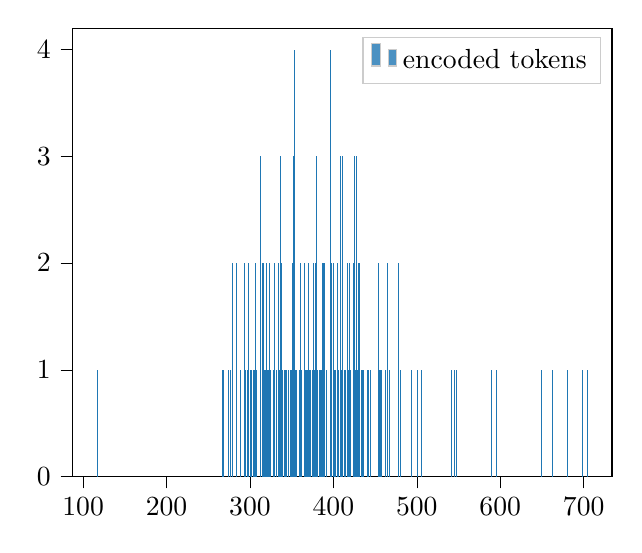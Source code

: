 % This file was created with tikzplotlib v0.10.1.
\begin{tikzpicture}

\definecolor{darkgray176}{RGB}{176,176,176}
\definecolor{lightgray204}{RGB}{204,204,204}
\definecolor{steelblue31119180}{RGB}{31,119,180}

\begin{axis}[
legend cell align={left},
legend style={fill opacity=0.8, draw opacity=1, text opacity=1, draw=lightgray204},
tick align=outside,
tick pos=left,
x grid style={darkgray176},
xmin=87.1, xmax=733.9,
xtick style={color=black},
y grid style={darkgray176},
ymin=0, ymax=4.2,
ytick style={color=black}
]
\draw[draw=none,fill=steelblue31119180] (axis cs:116.5,0) rectangle (axis cs:117.5,1);
\addlegendimage{ybar,ybar legend,draw=none,fill=steelblue31119180}
\addlegendentry{encoded tokens}

\draw[draw=none,fill=steelblue31119180] (axis cs:117.5,0) rectangle (axis cs:118.5,0);
\draw[draw=none,fill=steelblue31119180] (axis cs:118.5,0) rectangle (axis cs:119.5,0);
\draw[draw=none,fill=steelblue31119180] (axis cs:119.5,0) rectangle (axis cs:120.5,0);
\draw[draw=none,fill=steelblue31119180] (axis cs:120.5,0) rectangle (axis cs:121.5,0);
\draw[draw=none,fill=steelblue31119180] (axis cs:121.5,0) rectangle (axis cs:122.5,0);
\draw[draw=none,fill=steelblue31119180] (axis cs:122.5,0) rectangle (axis cs:123.5,0);
\draw[draw=none,fill=steelblue31119180] (axis cs:123.5,0) rectangle (axis cs:124.5,0);
\draw[draw=none,fill=steelblue31119180] (axis cs:124.5,0) rectangle (axis cs:125.5,0);
\draw[draw=none,fill=steelblue31119180] (axis cs:125.5,0) rectangle (axis cs:126.5,0);
\draw[draw=none,fill=steelblue31119180] (axis cs:126.5,0) rectangle (axis cs:127.5,0);
\draw[draw=none,fill=steelblue31119180] (axis cs:127.5,0) rectangle (axis cs:128.5,0);
\draw[draw=none,fill=steelblue31119180] (axis cs:128.5,0) rectangle (axis cs:129.5,0);
\draw[draw=none,fill=steelblue31119180] (axis cs:129.5,0) rectangle (axis cs:130.5,0);
\draw[draw=none,fill=steelblue31119180] (axis cs:130.5,0) rectangle (axis cs:131.5,0);
\draw[draw=none,fill=steelblue31119180] (axis cs:131.5,0) rectangle (axis cs:132.5,0);
\draw[draw=none,fill=steelblue31119180] (axis cs:132.5,0) rectangle (axis cs:133.5,0);
\draw[draw=none,fill=steelblue31119180] (axis cs:133.5,0) rectangle (axis cs:134.5,0);
\draw[draw=none,fill=steelblue31119180] (axis cs:134.5,0) rectangle (axis cs:135.5,0);
\draw[draw=none,fill=steelblue31119180] (axis cs:135.5,0) rectangle (axis cs:136.5,0);
\draw[draw=none,fill=steelblue31119180] (axis cs:136.5,0) rectangle (axis cs:137.5,0);
\draw[draw=none,fill=steelblue31119180] (axis cs:137.5,0) rectangle (axis cs:138.5,0);
\draw[draw=none,fill=steelblue31119180] (axis cs:138.5,0) rectangle (axis cs:139.5,0);
\draw[draw=none,fill=steelblue31119180] (axis cs:139.5,0) rectangle (axis cs:140.5,0);
\draw[draw=none,fill=steelblue31119180] (axis cs:140.5,0) rectangle (axis cs:141.5,0);
\draw[draw=none,fill=steelblue31119180] (axis cs:141.5,0) rectangle (axis cs:142.5,0);
\draw[draw=none,fill=steelblue31119180] (axis cs:142.5,0) rectangle (axis cs:143.5,0);
\draw[draw=none,fill=steelblue31119180] (axis cs:143.5,0) rectangle (axis cs:144.5,0);
\draw[draw=none,fill=steelblue31119180] (axis cs:144.5,0) rectangle (axis cs:145.5,0);
\draw[draw=none,fill=steelblue31119180] (axis cs:145.5,0) rectangle (axis cs:146.5,0);
\draw[draw=none,fill=steelblue31119180] (axis cs:146.5,0) rectangle (axis cs:147.5,0);
\draw[draw=none,fill=steelblue31119180] (axis cs:147.5,0) rectangle (axis cs:148.5,0);
\draw[draw=none,fill=steelblue31119180] (axis cs:148.5,0) rectangle (axis cs:149.5,0);
\draw[draw=none,fill=steelblue31119180] (axis cs:149.5,0) rectangle (axis cs:150.5,0);
\draw[draw=none,fill=steelblue31119180] (axis cs:150.5,0) rectangle (axis cs:151.5,0);
\draw[draw=none,fill=steelblue31119180] (axis cs:151.5,0) rectangle (axis cs:152.5,0);
\draw[draw=none,fill=steelblue31119180] (axis cs:152.5,0) rectangle (axis cs:153.5,0);
\draw[draw=none,fill=steelblue31119180] (axis cs:153.5,0) rectangle (axis cs:154.5,0);
\draw[draw=none,fill=steelblue31119180] (axis cs:154.5,0) rectangle (axis cs:155.5,0);
\draw[draw=none,fill=steelblue31119180] (axis cs:155.5,0) rectangle (axis cs:156.5,0);
\draw[draw=none,fill=steelblue31119180] (axis cs:156.5,0) rectangle (axis cs:157.5,0);
\draw[draw=none,fill=steelblue31119180] (axis cs:157.5,0) rectangle (axis cs:158.5,0);
\draw[draw=none,fill=steelblue31119180] (axis cs:158.5,0) rectangle (axis cs:159.5,0);
\draw[draw=none,fill=steelblue31119180] (axis cs:159.5,0) rectangle (axis cs:160.5,0);
\draw[draw=none,fill=steelblue31119180] (axis cs:160.5,0) rectangle (axis cs:161.5,0);
\draw[draw=none,fill=steelblue31119180] (axis cs:161.5,0) rectangle (axis cs:162.5,0);
\draw[draw=none,fill=steelblue31119180] (axis cs:162.5,0) rectangle (axis cs:163.5,0);
\draw[draw=none,fill=steelblue31119180] (axis cs:163.5,0) rectangle (axis cs:164.5,0);
\draw[draw=none,fill=steelblue31119180] (axis cs:164.5,0) rectangle (axis cs:165.5,0);
\draw[draw=none,fill=steelblue31119180] (axis cs:165.5,0) rectangle (axis cs:166.5,0);
\draw[draw=none,fill=steelblue31119180] (axis cs:166.5,0) rectangle (axis cs:167.5,0);
\draw[draw=none,fill=steelblue31119180] (axis cs:167.5,0) rectangle (axis cs:168.5,0);
\draw[draw=none,fill=steelblue31119180] (axis cs:168.5,0) rectangle (axis cs:169.5,0);
\draw[draw=none,fill=steelblue31119180] (axis cs:169.5,0) rectangle (axis cs:170.5,0);
\draw[draw=none,fill=steelblue31119180] (axis cs:170.5,0) rectangle (axis cs:171.5,0);
\draw[draw=none,fill=steelblue31119180] (axis cs:171.5,0) rectangle (axis cs:172.5,0);
\draw[draw=none,fill=steelblue31119180] (axis cs:172.5,0) rectangle (axis cs:173.5,0);
\draw[draw=none,fill=steelblue31119180] (axis cs:173.5,0) rectangle (axis cs:174.5,0);
\draw[draw=none,fill=steelblue31119180] (axis cs:174.5,0) rectangle (axis cs:175.5,0);
\draw[draw=none,fill=steelblue31119180] (axis cs:175.5,0) rectangle (axis cs:176.5,0);
\draw[draw=none,fill=steelblue31119180] (axis cs:176.5,0) rectangle (axis cs:177.5,0);
\draw[draw=none,fill=steelblue31119180] (axis cs:177.5,0) rectangle (axis cs:178.5,0);
\draw[draw=none,fill=steelblue31119180] (axis cs:178.5,0) rectangle (axis cs:179.5,0);
\draw[draw=none,fill=steelblue31119180] (axis cs:179.5,0) rectangle (axis cs:180.5,0);
\draw[draw=none,fill=steelblue31119180] (axis cs:180.5,0) rectangle (axis cs:181.5,0);
\draw[draw=none,fill=steelblue31119180] (axis cs:181.5,0) rectangle (axis cs:182.5,0);
\draw[draw=none,fill=steelblue31119180] (axis cs:182.5,0) rectangle (axis cs:183.5,0);
\draw[draw=none,fill=steelblue31119180] (axis cs:183.5,0) rectangle (axis cs:184.5,0);
\draw[draw=none,fill=steelblue31119180] (axis cs:184.5,0) rectangle (axis cs:185.5,0);
\draw[draw=none,fill=steelblue31119180] (axis cs:185.5,0) rectangle (axis cs:186.5,0);
\draw[draw=none,fill=steelblue31119180] (axis cs:186.5,0) rectangle (axis cs:187.5,0);
\draw[draw=none,fill=steelblue31119180] (axis cs:187.5,0) rectangle (axis cs:188.5,0);
\draw[draw=none,fill=steelblue31119180] (axis cs:188.5,0) rectangle (axis cs:189.5,0);
\draw[draw=none,fill=steelblue31119180] (axis cs:189.5,0) rectangle (axis cs:190.5,0);
\draw[draw=none,fill=steelblue31119180] (axis cs:190.5,0) rectangle (axis cs:191.5,0);
\draw[draw=none,fill=steelblue31119180] (axis cs:191.5,0) rectangle (axis cs:192.5,0);
\draw[draw=none,fill=steelblue31119180] (axis cs:192.5,0) rectangle (axis cs:193.5,0);
\draw[draw=none,fill=steelblue31119180] (axis cs:193.5,0) rectangle (axis cs:194.5,0);
\draw[draw=none,fill=steelblue31119180] (axis cs:194.5,0) rectangle (axis cs:195.5,0);
\draw[draw=none,fill=steelblue31119180] (axis cs:195.5,0) rectangle (axis cs:196.5,0);
\draw[draw=none,fill=steelblue31119180] (axis cs:196.5,0) rectangle (axis cs:197.5,0);
\draw[draw=none,fill=steelblue31119180] (axis cs:197.5,0) rectangle (axis cs:198.5,0);
\draw[draw=none,fill=steelblue31119180] (axis cs:198.5,0) rectangle (axis cs:199.5,0);
\draw[draw=none,fill=steelblue31119180] (axis cs:199.5,0) rectangle (axis cs:200.5,0);
\draw[draw=none,fill=steelblue31119180] (axis cs:200.5,0) rectangle (axis cs:201.5,0);
\draw[draw=none,fill=steelblue31119180] (axis cs:201.5,0) rectangle (axis cs:202.5,0);
\draw[draw=none,fill=steelblue31119180] (axis cs:202.5,0) rectangle (axis cs:203.5,0);
\draw[draw=none,fill=steelblue31119180] (axis cs:203.5,0) rectangle (axis cs:204.5,0);
\draw[draw=none,fill=steelblue31119180] (axis cs:204.5,0) rectangle (axis cs:205.5,0);
\draw[draw=none,fill=steelblue31119180] (axis cs:205.5,0) rectangle (axis cs:206.5,0);
\draw[draw=none,fill=steelblue31119180] (axis cs:206.5,0) rectangle (axis cs:207.5,0);
\draw[draw=none,fill=steelblue31119180] (axis cs:207.5,0) rectangle (axis cs:208.5,0);
\draw[draw=none,fill=steelblue31119180] (axis cs:208.5,0) rectangle (axis cs:209.5,0);
\draw[draw=none,fill=steelblue31119180] (axis cs:209.5,0) rectangle (axis cs:210.5,0);
\draw[draw=none,fill=steelblue31119180] (axis cs:210.5,0) rectangle (axis cs:211.5,0);
\draw[draw=none,fill=steelblue31119180] (axis cs:211.5,0) rectangle (axis cs:212.5,0);
\draw[draw=none,fill=steelblue31119180] (axis cs:212.5,0) rectangle (axis cs:213.5,0);
\draw[draw=none,fill=steelblue31119180] (axis cs:213.5,0) rectangle (axis cs:214.5,0);
\draw[draw=none,fill=steelblue31119180] (axis cs:214.5,0) rectangle (axis cs:215.5,0);
\draw[draw=none,fill=steelblue31119180] (axis cs:215.5,0) rectangle (axis cs:216.5,0);
\draw[draw=none,fill=steelblue31119180] (axis cs:216.5,0) rectangle (axis cs:217.5,0);
\draw[draw=none,fill=steelblue31119180] (axis cs:217.5,0) rectangle (axis cs:218.5,0);
\draw[draw=none,fill=steelblue31119180] (axis cs:218.5,0) rectangle (axis cs:219.5,0);
\draw[draw=none,fill=steelblue31119180] (axis cs:219.5,0) rectangle (axis cs:220.5,0);
\draw[draw=none,fill=steelblue31119180] (axis cs:220.5,0) rectangle (axis cs:221.5,0);
\draw[draw=none,fill=steelblue31119180] (axis cs:221.5,0) rectangle (axis cs:222.5,0);
\draw[draw=none,fill=steelblue31119180] (axis cs:222.5,0) rectangle (axis cs:223.5,0);
\draw[draw=none,fill=steelblue31119180] (axis cs:223.5,0) rectangle (axis cs:224.5,0);
\draw[draw=none,fill=steelblue31119180] (axis cs:224.5,0) rectangle (axis cs:225.5,0);
\draw[draw=none,fill=steelblue31119180] (axis cs:225.5,0) rectangle (axis cs:226.5,0);
\draw[draw=none,fill=steelblue31119180] (axis cs:226.5,0) rectangle (axis cs:227.5,0);
\draw[draw=none,fill=steelblue31119180] (axis cs:227.5,0) rectangle (axis cs:228.5,0);
\draw[draw=none,fill=steelblue31119180] (axis cs:228.5,0) rectangle (axis cs:229.5,0);
\draw[draw=none,fill=steelblue31119180] (axis cs:229.5,0) rectangle (axis cs:230.5,0);
\draw[draw=none,fill=steelblue31119180] (axis cs:230.5,0) rectangle (axis cs:231.5,0);
\draw[draw=none,fill=steelblue31119180] (axis cs:231.5,0) rectangle (axis cs:232.5,0);
\draw[draw=none,fill=steelblue31119180] (axis cs:232.5,0) rectangle (axis cs:233.5,0);
\draw[draw=none,fill=steelblue31119180] (axis cs:233.5,0) rectangle (axis cs:234.5,0);
\draw[draw=none,fill=steelblue31119180] (axis cs:234.5,0) rectangle (axis cs:235.5,0);
\draw[draw=none,fill=steelblue31119180] (axis cs:235.5,0) rectangle (axis cs:236.5,0);
\draw[draw=none,fill=steelblue31119180] (axis cs:236.5,0) rectangle (axis cs:237.5,0);
\draw[draw=none,fill=steelblue31119180] (axis cs:237.5,0) rectangle (axis cs:238.5,0);
\draw[draw=none,fill=steelblue31119180] (axis cs:238.5,0) rectangle (axis cs:239.5,0);
\draw[draw=none,fill=steelblue31119180] (axis cs:239.5,0) rectangle (axis cs:240.5,0);
\draw[draw=none,fill=steelblue31119180] (axis cs:240.5,0) rectangle (axis cs:241.5,0);
\draw[draw=none,fill=steelblue31119180] (axis cs:241.5,0) rectangle (axis cs:242.5,0);
\draw[draw=none,fill=steelblue31119180] (axis cs:242.5,0) rectangle (axis cs:243.5,0);
\draw[draw=none,fill=steelblue31119180] (axis cs:243.5,0) rectangle (axis cs:244.5,0);
\draw[draw=none,fill=steelblue31119180] (axis cs:244.5,0) rectangle (axis cs:245.5,0);
\draw[draw=none,fill=steelblue31119180] (axis cs:245.5,0) rectangle (axis cs:246.5,0);
\draw[draw=none,fill=steelblue31119180] (axis cs:246.5,0) rectangle (axis cs:247.5,0);
\draw[draw=none,fill=steelblue31119180] (axis cs:247.5,0) rectangle (axis cs:248.5,0);
\draw[draw=none,fill=steelblue31119180] (axis cs:248.5,0) rectangle (axis cs:249.5,0);
\draw[draw=none,fill=steelblue31119180] (axis cs:249.5,0) rectangle (axis cs:250.5,0);
\draw[draw=none,fill=steelblue31119180] (axis cs:250.5,0) rectangle (axis cs:251.5,0);
\draw[draw=none,fill=steelblue31119180] (axis cs:251.5,0) rectangle (axis cs:252.5,0);
\draw[draw=none,fill=steelblue31119180] (axis cs:252.5,0) rectangle (axis cs:253.5,0);
\draw[draw=none,fill=steelblue31119180] (axis cs:253.5,0) rectangle (axis cs:254.5,0);
\draw[draw=none,fill=steelblue31119180] (axis cs:254.5,0) rectangle (axis cs:255.5,0);
\draw[draw=none,fill=steelblue31119180] (axis cs:255.5,0) rectangle (axis cs:256.5,0);
\draw[draw=none,fill=steelblue31119180] (axis cs:256.5,0) rectangle (axis cs:257.5,0);
\draw[draw=none,fill=steelblue31119180] (axis cs:257.5,0) rectangle (axis cs:258.5,0);
\draw[draw=none,fill=steelblue31119180] (axis cs:258.5,0) rectangle (axis cs:259.5,0);
\draw[draw=none,fill=steelblue31119180] (axis cs:259.5,0) rectangle (axis cs:260.5,0);
\draw[draw=none,fill=steelblue31119180] (axis cs:260.5,0) rectangle (axis cs:261.5,0);
\draw[draw=none,fill=steelblue31119180] (axis cs:261.5,0) rectangle (axis cs:262.5,0);
\draw[draw=none,fill=steelblue31119180] (axis cs:262.5,0) rectangle (axis cs:263.5,0);
\draw[draw=none,fill=steelblue31119180] (axis cs:263.5,0) rectangle (axis cs:264.5,0);
\draw[draw=none,fill=steelblue31119180] (axis cs:264.5,0) rectangle (axis cs:265.5,0);
\draw[draw=none,fill=steelblue31119180] (axis cs:265.5,0) rectangle (axis cs:266.5,0);
\draw[draw=none,fill=steelblue31119180] (axis cs:266.5,0) rectangle (axis cs:267.5,1);
\draw[draw=none,fill=steelblue31119180] (axis cs:267.5,0) rectangle (axis cs:268.5,1);
\draw[draw=none,fill=steelblue31119180] (axis cs:268.5,0) rectangle (axis cs:269.5,0);
\draw[draw=none,fill=steelblue31119180] (axis cs:269.5,0) rectangle (axis cs:270.5,0);
\draw[draw=none,fill=steelblue31119180] (axis cs:270.5,0) rectangle (axis cs:271.5,0);
\draw[draw=none,fill=steelblue31119180] (axis cs:271.5,0) rectangle (axis cs:272.5,0);
\draw[draw=none,fill=steelblue31119180] (axis cs:272.5,0) rectangle (axis cs:273.5,0);
\draw[draw=none,fill=steelblue31119180] (axis cs:273.5,0) rectangle (axis cs:274.5,1);
\draw[draw=none,fill=steelblue31119180] (axis cs:274.5,0) rectangle (axis cs:275.5,0);
\draw[draw=none,fill=steelblue31119180] (axis cs:275.5,0) rectangle (axis cs:276.5,1);
\draw[draw=none,fill=steelblue31119180] (axis cs:276.5,0) rectangle (axis cs:277.5,1);
\draw[draw=none,fill=steelblue31119180] (axis cs:277.5,0) rectangle (axis cs:278.5,0);
\draw[draw=none,fill=steelblue31119180] (axis cs:278.5,0) rectangle (axis cs:279.5,2);
\draw[draw=none,fill=steelblue31119180] (axis cs:279.5,0) rectangle (axis cs:280.5,0);
\draw[draw=none,fill=steelblue31119180] (axis cs:280.5,0) rectangle (axis cs:281.5,0);
\draw[draw=none,fill=steelblue31119180] (axis cs:281.5,0) rectangle (axis cs:282.5,0);
\draw[draw=none,fill=steelblue31119180] (axis cs:282.5,0) rectangle (axis cs:283.5,0);
\draw[draw=none,fill=steelblue31119180] (axis cs:283.5,0) rectangle (axis cs:284.5,2);
\draw[draw=none,fill=steelblue31119180] (axis cs:284.5,0) rectangle (axis cs:285.5,0);
\draw[draw=none,fill=steelblue31119180] (axis cs:285.5,0) rectangle (axis cs:286.5,0);
\draw[draw=none,fill=steelblue31119180] (axis cs:286.5,0) rectangle (axis cs:287.5,0);
\draw[draw=none,fill=steelblue31119180] (axis cs:287.5,0) rectangle (axis cs:288.5,1);
\draw[draw=none,fill=steelblue31119180] (axis cs:288.5,0) rectangle (axis cs:289.5,0);
\draw[draw=none,fill=steelblue31119180] (axis cs:289.5,0) rectangle (axis cs:290.5,0);
\draw[draw=none,fill=steelblue31119180] (axis cs:290.5,0) rectangle (axis cs:291.5,0);
\draw[draw=none,fill=steelblue31119180] (axis cs:291.5,0) rectangle (axis cs:292.5,0);
\draw[draw=none,fill=steelblue31119180] (axis cs:292.5,0) rectangle (axis cs:293.5,2);
\draw[draw=none,fill=steelblue31119180] (axis cs:293.5,0) rectangle (axis cs:294.5,1);
\draw[draw=none,fill=steelblue31119180] (axis cs:294.5,0) rectangle (axis cs:295.5,1);
\draw[draw=none,fill=steelblue31119180] (axis cs:295.5,0) rectangle (axis cs:296.5,0);
\draw[draw=none,fill=steelblue31119180] (axis cs:296.5,0) rectangle (axis cs:297.5,1);
\draw[draw=none,fill=steelblue31119180] (axis cs:297.5,0) rectangle (axis cs:298.5,2);
\draw[draw=none,fill=steelblue31119180] (axis cs:298.5,0) rectangle (axis cs:299.5,0);
\draw[draw=none,fill=steelblue31119180] (axis cs:299.5,0) rectangle (axis cs:300.5,1);
\draw[draw=none,fill=steelblue31119180] (axis cs:300.5,0) rectangle (axis cs:301.5,0);
\draw[draw=none,fill=steelblue31119180] (axis cs:301.5,0) rectangle (axis cs:302.5,1);
\draw[draw=none,fill=steelblue31119180] (axis cs:302.5,0) rectangle (axis cs:303.5,0);
\draw[draw=none,fill=steelblue31119180] (axis cs:303.5,0) rectangle (axis cs:304.5,1);
\draw[draw=none,fill=steelblue31119180] (axis cs:304.5,0) rectangle (axis cs:305.5,1);
\draw[draw=none,fill=steelblue31119180] (axis cs:305.5,0) rectangle (axis cs:306.5,1);
\draw[draw=none,fill=steelblue31119180] (axis cs:306.5,0) rectangle (axis cs:307.5,2);
\draw[draw=none,fill=steelblue31119180] (axis cs:307.5,0) rectangle (axis cs:308.5,1);
\draw[draw=none,fill=steelblue31119180] (axis cs:308.5,0) rectangle (axis cs:309.5,0);
\draw[draw=none,fill=steelblue31119180] (axis cs:309.5,0) rectangle (axis cs:310.5,0);
\draw[draw=none,fill=steelblue31119180] (axis cs:310.5,0) rectangle (axis cs:311.5,0);
\draw[draw=none,fill=steelblue31119180] (axis cs:311.5,0) rectangle (axis cs:312.5,3);
\draw[draw=none,fill=steelblue31119180] (axis cs:312.5,0) rectangle (axis cs:313.5,1);
\draw[draw=none,fill=steelblue31119180] (axis cs:313.5,0) rectangle (axis cs:314.5,0);
\draw[draw=none,fill=steelblue31119180] (axis cs:314.5,0) rectangle (axis cs:315.5,2);
\draw[draw=none,fill=steelblue31119180] (axis cs:315.5,0) rectangle (axis cs:316.5,2);
\draw[draw=none,fill=steelblue31119180] (axis cs:316.5,0) rectangle (axis cs:317.5,1);
\draw[draw=none,fill=steelblue31119180] (axis cs:317.5,0) rectangle (axis cs:318.5,0);
\draw[draw=none,fill=steelblue31119180] (axis cs:318.5,0) rectangle (axis cs:319.5,1);
\draw[draw=none,fill=steelblue31119180] (axis cs:319.5,0) rectangle (axis cs:320.5,2);
\draw[draw=none,fill=steelblue31119180] (axis cs:320.5,0) rectangle (axis cs:321.5,1);
\draw[draw=none,fill=steelblue31119180] (axis cs:321.5,0) rectangle (axis cs:322.5,1);
\draw[draw=none,fill=steelblue31119180] (axis cs:322.5,0) rectangle (axis cs:323.5,2);
\draw[draw=none,fill=steelblue31119180] (axis cs:323.5,0) rectangle (axis cs:324.5,1);
\draw[draw=none,fill=steelblue31119180] (axis cs:324.5,0) rectangle (axis cs:325.5,1);
\draw[draw=none,fill=steelblue31119180] (axis cs:325.5,0) rectangle (axis cs:326.5,0);
\draw[draw=none,fill=steelblue31119180] (axis cs:326.5,0) rectangle (axis cs:327.5,0);
\draw[draw=none,fill=steelblue31119180] (axis cs:327.5,0) rectangle (axis cs:328.5,1);
\draw[draw=none,fill=steelblue31119180] (axis cs:328.5,0) rectangle (axis cs:329.5,2);
\draw[draw=none,fill=steelblue31119180] (axis cs:329.5,0) rectangle (axis cs:330.5,0);
\draw[draw=none,fill=steelblue31119180] (axis cs:330.5,0) rectangle (axis cs:331.5,0);
\draw[draw=none,fill=steelblue31119180] (axis cs:331.5,0) rectangle (axis cs:332.5,1);
\draw[draw=none,fill=steelblue31119180] (axis cs:332.5,0) rectangle (axis cs:333.5,0);
\draw[draw=none,fill=steelblue31119180] (axis cs:333.5,0) rectangle (axis cs:334.5,2);
\draw[draw=none,fill=steelblue31119180] (axis cs:334.5,0) rectangle (axis cs:335.5,1);
\draw[draw=none,fill=steelblue31119180] (axis cs:335.5,0) rectangle (axis cs:336.5,3);
\draw[draw=none,fill=steelblue31119180] (axis cs:336.5,0) rectangle (axis cs:337.5,2);
\draw[draw=none,fill=steelblue31119180] (axis cs:337.5,0) rectangle (axis cs:338.5,2);
\draw[draw=none,fill=steelblue31119180] (axis cs:338.5,0) rectangle (axis cs:339.5,1);
\draw[draw=none,fill=steelblue31119180] (axis cs:339.5,0) rectangle (axis cs:340.5,0);
\draw[draw=none,fill=steelblue31119180] (axis cs:340.5,0) rectangle (axis cs:341.5,1);
\draw[draw=none,fill=steelblue31119180] (axis cs:341.5,0) rectangle (axis cs:342.5,1);
\draw[draw=none,fill=steelblue31119180] (axis cs:342.5,0) rectangle (axis cs:343.5,0);
\draw[draw=none,fill=steelblue31119180] (axis cs:343.5,0) rectangle (axis cs:344.5,1);
\draw[draw=none,fill=steelblue31119180] (axis cs:344.5,0) rectangle (axis cs:345.5,0);
\draw[draw=none,fill=steelblue31119180] (axis cs:345.5,0) rectangle (axis cs:346.5,1);
\draw[draw=none,fill=steelblue31119180] (axis cs:346.5,0) rectangle (axis cs:347.5,0);
\draw[draw=none,fill=steelblue31119180] (axis cs:347.5,0) rectangle (axis cs:348.5,0);
\draw[draw=none,fill=steelblue31119180] (axis cs:348.5,0) rectangle (axis cs:349.5,1);
\draw[draw=none,fill=steelblue31119180] (axis cs:349.5,0) rectangle (axis cs:350.5,1);
\draw[draw=none,fill=steelblue31119180] (axis cs:350.5,0) rectangle (axis cs:351.5,2);
\draw[draw=none,fill=steelblue31119180] (axis cs:351.5,0) rectangle (axis cs:352.5,3);
\draw[draw=none,fill=steelblue31119180] (axis cs:352.5,0) rectangle (axis cs:353.5,4);
\draw[draw=none,fill=steelblue31119180] (axis cs:353.5,0) rectangle (axis cs:354.5,1);
\draw[draw=none,fill=steelblue31119180] (axis cs:354.5,0) rectangle (axis cs:355.5,0);
\draw[draw=none,fill=steelblue31119180] (axis cs:355.5,0) rectangle (axis cs:356.5,1);
\draw[draw=none,fill=steelblue31119180] (axis cs:356.5,0) rectangle (axis cs:357.5,0);
\draw[draw=none,fill=steelblue31119180] (axis cs:357.5,0) rectangle (axis cs:358.5,0);
\draw[draw=none,fill=steelblue31119180] (axis cs:358.5,0) rectangle (axis cs:359.5,1);
\draw[draw=none,fill=steelblue31119180] (axis cs:359.5,0) rectangle (axis cs:360.5,0);
\draw[draw=none,fill=steelblue31119180] (axis cs:360.5,0) rectangle (axis cs:361.5,2);
\draw[draw=none,fill=steelblue31119180] (axis cs:361.5,0) rectangle (axis cs:362.5,1);
\draw[draw=none,fill=steelblue31119180] (axis cs:362.5,0) rectangle (axis cs:363.5,0);
\draw[draw=none,fill=steelblue31119180] (axis cs:363.5,0) rectangle (axis cs:364.5,0);
\draw[draw=none,fill=steelblue31119180] (axis cs:364.5,0) rectangle (axis cs:365.5,2);
\draw[draw=none,fill=steelblue31119180] (axis cs:365.5,0) rectangle (axis cs:366.5,1);
\draw[draw=none,fill=steelblue31119180] (axis cs:366.5,0) rectangle (axis cs:367.5,0);
\draw[draw=none,fill=steelblue31119180] (axis cs:367.5,0) rectangle (axis cs:368.5,1);
\draw[draw=none,fill=steelblue31119180] (axis cs:368.5,0) rectangle (axis cs:369.5,1);
\draw[draw=none,fill=steelblue31119180] (axis cs:369.5,0) rectangle (axis cs:370.5,2);
\draw[draw=none,fill=steelblue31119180] (axis cs:370.5,0) rectangle (axis cs:371.5,1);
\draw[draw=none,fill=steelblue31119180] (axis cs:371.5,0) rectangle (axis cs:372.5,1);
\draw[draw=none,fill=steelblue31119180] (axis cs:372.5,0) rectangle (axis cs:373.5,1);
\draw[draw=none,fill=steelblue31119180] (axis cs:373.5,0) rectangle (axis cs:374.5,0);
\draw[draw=none,fill=steelblue31119180] (axis cs:374.5,0) rectangle (axis cs:375.5,1);
\draw[draw=none,fill=steelblue31119180] (axis cs:375.5,0) rectangle (axis cs:376.5,2);
\draw[draw=none,fill=steelblue31119180] (axis cs:376.5,0) rectangle (axis cs:377.5,1);
\draw[draw=none,fill=steelblue31119180] (axis cs:377.5,0) rectangle (axis cs:378.5,2);
\draw[draw=none,fill=steelblue31119180] (axis cs:378.5,0) rectangle (axis cs:379.5,1);
\draw[draw=none,fill=steelblue31119180] (axis cs:379.5,0) rectangle (axis cs:380.5,3);
\draw[draw=none,fill=steelblue31119180] (axis cs:380.5,0) rectangle (axis cs:381.5,1);
\draw[draw=none,fill=steelblue31119180] (axis cs:381.5,0) rectangle (axis cs:382.5,0);
\draw[draw=none,fill=steelblue31119180] (axis cs:382.5,0) rectangle (axis cs:383.5,1);
\draw[draw=none,fill=steelblue31119180] (axis cs:383.5,0) rectangle (axis cs:384.5,1);
\draw[draw=none,fill=steelblue31119180] (axis cs:384.5,0) rectangle (axis cs:385.5,1);
\draw[draw=none,fill=steelblue31119180] (axis cs:385.5,0) rectangle (axis cs:386.5,1);
\draw[draw=none,fill=steelblue31119180] (axis cs:386.5,0) rectangle (axis cs:387.5,2);
\draw[draw=none,fill=steelblue31119180] (axis cs:387.5,0) rectangle (axis cs:388.5,2);
\draw[draw=none,fill=steelblue31119180] (axis cs:388.5,0) rectangle (axis cs:389.5,2);
\draw[draw=none,fill=steelblue31119180] (axis cs:389.5,0) rectangle (axis cs:390.5,0);
\draw[draw=none,fill=steelblue31119180] (axis cs:390.5,0) rectangle (axis cs:391.5,0);
\draw[draw=none,fill=steelblue31119180] (axis cs:391.5,0) rectangle (axis cs:392.5,1);
\draw[draw=none,fill=steelblue31119180] (axis cs:392.5,0) rectangle (axis cs:393.5,0);
\draw[draw=none,fill=steelblue31119180] (axis cs:393.5,0) rectangle (axis cs:394.5,0);
\draw[draw=none,fill=steelblue31119180] (axis cs:394.5,0) rectangle (axis cs:395.5,0);
\draw[draw=none,fill=steelblue31119180] (axis cs:395.5,0) rectangle (axis cs:396.5,4);
\draw[draw=none,fill=steelblue31119180] (axis cs:396.5,0) rectangle (axis cs:397.5,0);
\draw[draw=none,fill=steelblue31119180] (axis cs:397.5,0) rectangle (axis cs:398.5,2);
\draw[draw=none,fill=steelblue31119180] (axis cs:398.5,0) rectangle (axis cs:399.5,0);
\draw[draw=none,fill=steelblue31119180] (axis cs:399.5,0) rectangle (axis cs:400.5,2);
\draw[draw=none,fill=steelblue31119180] (axis cs:400.5,0) rectangle (axis cs:401.5,1);
\draw[draw=none,fill=steelblue31119180] (axis cs:401.5,0) rectangle (axis cs:402.5,1);
\draw[draw=none,fill=steelblue31119180] (axis cs:402.5,0) rectangle (axis cs:403.5,0);
\draw[draw=none,fill=steelblue31119180] (axis cs:403.5,0) rectangle (axis cs:404.5,0);
\draw[draw=none,fill=steelblue31119180] (axis cs:404.5,0) rectangle (axis cs:405.5,2);
\draw[draw=none,fill=steelblue31119180] (axis cs:405.5,0) rectangle (axis cs:406.5,1);
\draw[draw=none,fill=steelblue31119180] (axis cs:406.5,0) rectangle (axis cs:407.5,0);
\draw[draw=none,fill=steelblue31119180] (axis cs:407.5,0) rectangle (axis cs:408.5,3);
\draw[draw=none,fill=steelblue31119180] (axis cs:408.5,0) rectangle (axis cs:409.5,0);
\draw[draw=none,fill=steelblue31119180] (axis cs:409.5,0) rectangle (axis cs:410.5,1);
\draw[draw=none,fill=steelblue31119180] (axis cs:410.5,0) rectangle (axis cs:411.5,3);
\draw[draw=none,fill=steelblue31119180] (axis cs:411.5,0) rectangle (axis cs:412.5,0);
\draw[draw=none,fill=steelblue31119180] (axis cs:412.5,0) rectangle (axis cs:413.5,1);
\draw[draw=none,fill=steelblue31119180] (axis cs:413.5,0) rectangle (axis cs:414.5,1);
\draw[draw=none,fill=steelblue31119180] (axis cs:414.5,0) rectangle (axis cs:415.5,0);
\draw[draw=none,fill=steelblue31119180] (axis cs:415.5,0) rectangle (axis cs:416.5,0);
\draw[draw=none,fill=steelblue31119180] (axis cs:416.5,0) rectangle (axis cs:417.5,2);
\draw[draw=none,fill=steelblue31119180] (axis cs:417.5,0) rectangle (axis cs:418.5,1);
\draw[draw=none,fill=steelblue31119180] (axis cs:418.5,0) rectangle (axis cs:419.5,2);
\draw[draw=none,fill=steelblue31119180] (axis cs:419.5,0) rectangle (axis cs:420.5,0);
\draw[draw=none,fill=steelblue31119180] (axis cs:420.5,0) rectangle (axis cs:421.5,1);
\draw[draw=none,fill=steelblue31119180] (axis cs:421.5,0) rectangle (axis cs:422.5,0);
\draw[draw=none,fill=steelblue31119180] (axis cs:422.5,0) rectangle (axis cs:423.5,0);
\draw[draw=none,fill=steelblue31119180] (axis cs:423.5,0) rectangle (axis cs:424.5,2);
\draw[draw=none,fill=steelblue31119180] (axis cs:424.5,0) rectangle (axis cs:425.5,3);
\draw[draw=none,fill=steelblue31119180] (axis cs:425.5,0) rectangle (axis cs:426.5,1);
\draw[draw=none,fill=steelblue31119180] (axis cs:426.5,0) rectangle (axis cs:427.5,1);
\draw[draw=none,fill=steelblue31119180] (axis cs:427.5,0) rectangle (axis cs:428.5,3);
\draw[draw=none,fill=steelblue31119180] (axis cs:428.5,0) rectangle (axis cs:429.5,1);
\draw[draw=none,fill=steelblue31119180] (axis cs:429.5,0) rectangle (axis cs:430.5,2);
\draw[draw=none,fill=steelblue31119180] (axis cs:430.5,0) rectangle (axis cs:431.5,2);
\draw[draw=none,fill=steelblue31119180] (axis cs:431.5,0) rectangle (axis cs:432.5,0);
\draw[draw=none,fill=steelblue31119180] (axis cs:432.5,0) rectangle (axis cs:433.5,1);
\draw[draw=none,fill=steelblue31119180] (axis cs:433.5,0) rectangle (axis cs:434.5,1);
\draw[draw=none,fill=steelblue31119180] (axis cs:434.5,0) rectangle (axis cs:435.5,1);
\draw[draw=none,fill=steelblue31119180] (axis cs:435.5,0) rectangle (axis cs:436.5,1);
\draw[draw=none,fill=steelblue31119180] (axis cs:436.5,0) rectangle (axis cs:437.5,0);
\draw[draw=none,fill=steelblue31119180] (axis cs:437.5,0) rectangle (axis cs:438.5,0);
\draw[draw=none,fill=steelblue31119180] (axis cs:438.5,0) rectangle (axis cs:439.5,0);
\draw[draw=none,fill=steelblue31119180] (axis cs:439.5,0) rectangle (axis cs:440.5,0);
\draw[draw=none,fill=steelblue31119180] (axis cs:440.5,0) rectangle (axis cs:441.5,1);
\draw[draw=none,fill=steelblue31119180] (axis cs:441.5,0) rectangle (axis cs:442.5,1);
\draw[draw=none,fill=steelblue31119180] (axis cs:442.5,0) rectangle (axis cs:443.5,0);
\draw[draw=none,fill=steelblue31119180] (axis cs:443.5,0) rectangle (axis cs:444.5,1);
\draw[draw=none,fill=steelblue31119180] (axis cs:444.5,0) rectangle (axis cs:445.5,0);
\draw[draw=none,fill=steelblue31119180] (axis cs:445.5,0) rectangle (axis cs:446.5,0);
\draw[draw=none,fill=steelblue31119180] (axis cs:446.5,0) rectangle (axis cs:447.5,0);
\draw[draw=none,fill=steelblue31119180] (axis cs:447.5,0) rectangle (axis cs:448.5,0);
\draw[draw=none,fill=steelblue31119180] (axis cs:448.5,0) rectangle (axis cs:449.5,0);
\draw[draw=none,fill=steelblue31119180] (axis cs:449.5,0) rectangle (axis cs:450.5,0);
\draw[draw=none,fill=steelblue31119180] (axis cs:450.5,0) rectangle (axis cs:451.5,0);
\draw[draw=none,fill=steelblue31119180] (axis cs:451.5,0) rectangle (axis cs:452.5,0);
\draw[draw=none,fill=steelblue31119180] (axis cs:452.5,0) rectangle (axis cs:453.5,0);
\draw[draw=none,fill=steelblue31119180] (axis cs:453.5,0) rectangle (axis cs:454.5,2);
\draw[draw=none,fill=steelblue31119180] (axis cs:454.5,0) rectangle (axis cs:455.5,1);
\draw[draw=none,fill=steelblue31119180] (axis cs:455.5,0) rectangle (axis cs:456.5,1);
\draw[draw=none,fill=steelblue31119180] (axis cs:456.5,0) rectangle (axis cs:457.5,0);
\draw[draw=none,fill=steelblue31119180] (axis cs:457.5,0) rectangle (axis cs:458.5,1);
\draw[draw=none,fill=steelblue31119180] (axis cs:458.5,0) rectangle (axis cs:459.5,0);
\draw[draw=none,fill=steelblue31119180] (axis cs:459.5,0) rectangle (axis cs:460.5,0);
\draw[draw=none,fill=steelblue31119180] (axis cs:460.5,0) rectangle (axis cs:461.5,0);
\draw[draw=none,fill=steelblue31119180] (axis cs:461.5,0) rectangle (axis cs:462.5,1);
\draw[draw=none,fill=steelblue31119180] (axis cs:462.5,0) rectangle (axis cs:463.5,0);
\draw[draw=none,fill=steelblue31119180] (axis cs:463.5,0) rectangle (axis cs:464.5,0);
\draw[draw=none,fill=steelblue31119180] (axis cs:464.5,0) rectangle (axis cs:465.5,2);
\draw[draw=none,fill=steelblue31119180] (axis cs:465.5,0) rectangle (axis cs:466.5,0);
\draw[draw=none,fill=steelblue31119180] (axis cs:466.5,0) rectangle (axis cs:467.5,1);
\draw[draw=none,fill=steelblue31119180] (axis cs:467.5,0) rectangle (axis cs:468.5,0);
\draw[draw=none,fill=steelblue31119180] (axis cs:468.5,0) rectangle (axis cs:469.5,0);
\draw[draw=none,fill=steelblue31119180] (axis cs:469.5,0) rectangle (axis cs:470.5,0);
\draw[draw=none,fill=steelblue31119180] (axis cs:470.5,0) rectangle (axis cs:471.5,0);
\draw[draw=none,fill=steelblue31119180] (axis cs:471.5,0) rectangle (axis cs:472.5,0);
\draw[draw=none,fill=steelblue31119180] (axis cs:472.5,0) rectangle (axis cs:473.5,0);
\draw[draw=none,fill=steelblue31119180] (axis cs:473.5,0) rectangle (axis cs:474.5,0);
\draw[draw=none,fill=steelblue31119180] (axis cs:474.5,0) rectangle (axis cs:475.5,0);
\draw[draw=none,fill=steelblue31119180] (axis cs:475.5,0) rectangle (axis cs:476.5,0);
\draw[draw=none,fill=steelblue31119180] (axis cs:476.5,0) rectangle (axis cs:477.5,0);
\draw[draw=none,fill=steelblue31119180] (axis cs:477.5,0) rectangle (axis cs:478.5,2);
\draw[draw=none,fill=steelblue31119180] (axis cs:478.5,0) rectangle (axis cs:479.5,0);
\draw[draw=none,fill=steelblue31119180] (axis cs:479.5,0) rectangle (axis cs:480.5,1);
\draw[draw=none,fill=steelblue31119180] (axis cs:480.5,0) rectangle (axis cs:481.5,0);
\draw[draw=none,fill=steelblue31119180] (axis cs:481.5,0) rectangle (axis cs:482.5,0);
\draw[draw=none,fill=steelblue31119180] (axis cs:482.5,0) rectangle (axis cs:483.5,0);
\draw[draw=none,fill=steelblue31119180] (axis cs:483.5,0) rectangle (axis cs:484.5,0);
\draw[draw=none,fill=steelblue31119180] (axis cs:484.5,0) rectangle (axis cs:485.5,0);
\draw[draw=none,fill=steelblue31119180] (axis cs:485.5,0) rectangle (axis cs:486.5,0);
\draw[draw=none,fill=steelblue31119180] (axis cs:486.5,0) rectangle (axis cs:487.5,0);
\draw[draw=none,fill=steelblue31119180] (axis cs:487.5,0) rectangle (axis cs:488.5,0);
\draw[draw=none,fill=steelblue31119180] (axis cs:488.5,0) rectangle (axis cs:489.5,0);
\draw[draw=none,fill=steelblue31119180] (axis cs:489.5,0) rectangle (axis cs:490.5,0);
\draw[draw=none,fill=steelblue31119180] (axis cs:490.5,0) rectangle (axis cs:491.5,0);
\draw[draw=none,fill=steelblue31119180] (axis cs:491.5,0) rectangle (axis cs:492.5,0);
\draw[draw=none,fill=steelblue31119180] (axis cs:492.5,0) rectangle (axis cs:493.5,1);
\draw[draw=none,fill=steelblue31119180] (axis cs:493.5,0) rectangle (axis cs:494.5,1);
\draw[draw=none,fill=steelblue31119180] (axis cs:494.5,0) rectangle (axis cs:495.5,0);
\draw[draw=none,fill=steelblue31119180] (axis cs:495.5,0) rectangle (axis cs:496.5,0);
\draw[draw=none,fill=steelblue31119180] (axis cs:496.5,0) rectangle (axis cs:497.5,0);
\draw[draw=none,fill=steelblue31119180] (axis cs:497.5,0) rectangle (axis cs:498.5,0);
\draw[draw=none,fill=steelblue31119180] (axis cs:498.5,0) rectangle (axis cs:499.5,0);
\draw[draw=none,fill=steelblue31119180] (axis cs:499.5,0) rectangle (axis cs:500.5,0);
\draw[draw=none,fill=steelblue31119180] (axis cs:500.5,0) rectangle (axis cs:501.5,1);
\draw[draw=none,fill=steelblue31119180] (axis cs:501.5,0) rectangle (axis cs:502.5,0);
\draw[draw=none,fill=steelblue31119180] (axis cs:502.5,0) rectangle (axis cs:503.5,0);
\draw[draw=none,fill=steelblue31119180] (axis cs:503.5,0) rectangle (axis cs:504.5,0);
\draw[draw=none,fill=steelblue31119180] (axis cs:504.5,0) rectangle (axis cs:505.5,0);
\draw[draw=none,fill=steelblue31119180] (axis cs:505.5,0) rectangle (axis cs:506.5,1);
\draw[draw=none,fill=steelblue31119180] (axis cs:506.5,0) rectangle (axis cs:507.5,0);
\draw[draw=none,fill=steelblue31119180] (axis cs:507.5,0) rectangle (axis cs:508.5,0);
\draw[draw=none,fill=steelblue31119180] (axis cs:508.5,0) rectangle (axis cs:509.5,0);
\draw[draw=none,fill=steelblue31119180] (axis cs:509.5,0) rectangle (axis cs:510.5,0);
\draw[draw=none,fill=steelblue31119180] (axis cs:510.5,0) rectangle (axis cs:511.5,0);
\draw[draw=none,fill=steelblue31119180] (axis cs:511.5,0) rectangle (axis cs:512.5,0);
\draw[draw=none,fill=steelblue31119180] (axis cs:512.5,0) rectangle (axis cs:513.5,0);
\draw[draw=none,fill=steelblue31119180] (axis cs:513.5,0) rectangle (axis cs:514.5,0);
\draw[draw=none,fill=steelblue31119180] (axis cs:514.5,0) rectangle (axis cs:515.5,0);
\draw[draw=none,fill=steelblue31119180] (axis cs:515.5,0) rectangle (axis cs:516.5,0);
\draw[draw=none,fill=steelblue31119180] (axis cs:516.5,0) rectangle (axis cs:517.5,0);
\draw[draw=none,fill=steelblue31119180] (axis cs:517.5,0) rectangle (axis cs:518.5,0);
\draw[draw=none,fill=steelblue31119180] (axis cs:518.5,0) rectangle (axis cs:519.5,0);
\draw[draw=none,fill=steelblue31119180] (axis cs:519.5,0) rectangle (axis cs:520.5,0);
\draw[draw=none,fill=steelblue31119180] (axis cs:520.5,0) rectangle (axis cs:521.5,0);
\draw[draw=none,fill=steelblue31119180] (axis cs:521.5,0) rectangle (axis cs:522.5,0);
\draw[draw=none,fill=steelblue31119180] (axis cs:522.5,0) rectangle (axis cs:523.5,0);
\draw[draw=none,fill=steelblue31119180] (axis cs:523.5,0) rectangle (axis cs:524.5,0);
\draw[draw=none,fill=steelblue31119180] (axis cs:524.5,0) rectangle (axis cs:525.5,0);
\draw[draw=none,fill=steelblue31119180] (axis cs:525.5,0) rectangle (axis cs:526.5,0);
\draw[draw=none,fill=steelblue31119180] (axis cs:526.5,0) rectangle (axis cs:527.5,0);
\draw[draw=none,fill=steelblue31119180] (axis cs:527.5,0) rectangle (axis cs:528.5,0);
\draw[draw=none,fill=steelblue31119180] (axis cs:528.5,0) rectangle (axis cs:529.5,0);
\draw[draw=none,fill=steelblue31119180] (axis cs:529.5,0) rectangle (axis cs:530.5,0);
\draw[draw=none,fill=steelblue31119180] (axis cs:530.5,0) rectangle (axis cs:531.5,0);
\draw[draw=none,fill=steelblue31119180] (axis cs:531.5,0) rectangle (axis cs:532.5,0);
\draw[draw=none,fill=steelblue31119180] (axis cs:532.5,0) rectangle (axis cs:533.5,0);
\draw[draw=none,fill=steelblue31119180] (axis cs:533.5,0) rectangle (axis cs:534.5,0);
\draw[draw=none,fill=steelblue31119180] (axis cs:534.5,0) rectangle (axis cs:535.5,0);
\draw[draw=none,fill=steelblue31119180] (axis cs:535.5,0) rectangle (axis cs:536.5,0);
\draw[draw=none,fill=steelblue31119180] (axis cs:536.5,0) rectangle (axis cs:537.5,0);
\draw[draw=none,fill=steelblue31119180] (axis cs:537.5,0) rectangle (axis cs:538.5,0);
\draw[draw=none,fill=steelblue31119180] (axis cs:538.5,0) rectangle (axis cs:539.5,0);
\draw[draw=none,fill=steelblue31119180] (axis cs:539.5,0) rectangle (axis cs:540.5,0);
\draw[draw=none,fill=steelblue31119180] (axis cs:540.5,0) rectangle (axis cs:541.5,1);
\draw[draw=none,fill=steelblue31119180] (axis cs:541.5,0) rectangle (axis cs:542.5,0);
\draw[draw=none,fill=steelblue31119180] (axis cs:542.5,0) rectangle (axis cs:543.5,0);
\draw[draw=none,fill=steelblue31119180] (axis cs:543.5,0) rectangle (axis cs:544.5,0);
\draw[draw=none,fill=steelblue31119180] (axis cs:544.5,0) rectangle (axis cs:545.5,1);
\draw[draw=none,fill=steelblue31119180] (axis cs:545.5,0) rectangle (axis cs:546.5,0);
\draw[draw=none,fill=steelblue31119180] (axis cs:546.5,0) rectangle (axis cs:547.5,1);
\draw[draw=none,fill=steelblue31119180] (axis cs:547.5,0) rectangle (axis cs:548.5,0);
\draw[draw=none,fill=steelblue31119180] (axis cs:548.5,0) rectangle (axis cs:549.5,0);
\draw[draw=none,fill=steelblue31119180] (axis cs:549.5,0) rectangle (axis cs:550.5,0);
\draw[draw=none,fill=steelblue31119180] (axis cs:550.5,0) rectangle (axis cs:551.5,0);
\draw[draw=none,fill=steelblue31119180] (axis cs:551.5,0) rectangle (axis cs:552.5,0);
\draw[draw=none,fill=steelblue31119180] (axis cs:552.5,0) rectangle (axis cs:553.5,0);
\draw[draw=none,fill=steelblue31119180] (axis cs:553.5,0) rectangle (axis cs:554.5,0);
\draw[draw=none,fill=steelblue31119180] (axis cs:554.5,0) rectangle (axis cs:555.5,0);
\draw[draw=none,fill=steelblue31119180] (axis cs:555.5,0) rectangle (axis cs:556.5,0);
\draw[draw=none,fill=steelblue31119180] (axis cs:556.5,0) rectangle (axis cs:557.5,0);
\draw[draw=none,fill=steelblue31119180] (axis cs:557.5,0) rectangle (axis cs:558.5,0);
\draw[draw=none,fill=steelblue31119180] (axis cs:558.5,0) rectangle (axis cs:559.5,0);
\draw[draw=none,fill=steelblue31119180] (axis cs:559.5,0) rectangle (axis cs:560.5,0);
\draw[draw=none,fill=steelblue31119180] (axis cs:560.5,0) rectangle (axis cs:561.5,0);
\draw[draw=none,fill=steelblue31119180] (axis cs:561.5,0) rectangle (axis cs:562.5,0);
\draw[draw=none,fill=steelblue31119180] (axis cs:562.5,0) rectangle (axis cs:563.5,0);
\draw[draw=none,fill=steelblue31119180] (axis cs:563.5,0) rectangle (axis cs:564.5,0);
\draw[draw=none,fill=steelblue31119180] (axis cs:564.5,0) rectangle (axis cs:565.5,0);
\draw[draw=none,fill=steelblue31119180] (axis cs:565.5,0) rectangle (axis cs:566.5,0);
\draw[draw=none,fill=steelblue31119180] (axis cs:566.5,0) rectangle (axis cs:567.5,0);
\draw[draw=none,fill=steelblue31119180] (axis cs:567.5,0) rectangle (axis cs:568.5,0);
\draw[draw=none,fill=steelblue31119180] (axis cs:568.5,0) rectangle (axis cs:569.5,0);
\draw[draw=none,fill=steelblue31119180] (axis cs:569.5,0) rectangle (axis cs:570.5,0);
\draw[draw=none,fill=steelblue31119180] (axis cs:570.5,0) rectangle (axis cs:571.5,0);
\draw[draw=none,fill=steelblue31119180] (axis cs:571.5,0) rectangle (axis cs:572.5,0);
\draw[draw=none,fill=steelblue31119180] (axis cs:572.5,0) rectangle (axis cs:573.5,0);
\draw[draw=none,fill=steelblue31119180] (axis cs:573.5,0) rectangle (axis cs:574.5,0);
\draw[draw=none,fill=steelblue31119180] (axis cs:574.5,0) rectangle (axis cs:575.5,0);
\draw[draw=none,fill=steelblue31119180] (axis cs:575.5,0) rectangle (axis cs:576.5,0);
\draw[draw=none,fill=steelblue31119180] (axis cs:576.5,0) rectangle (axis cs:577.5,0);
\draw[draw=none,fill=steelblue31119180] (axis cs:577.5,0) rectangle (axis cs:578.5,0);
\draw[draw=none,fill=steelblue31119180] (axis cs:578.5,0) rectangle (axis cs:579.5,0);
\draw[draw=none,fill=steelblue31119180] (axis cs:579.5,0) rectangle (axis cs:580.5,0);
\draw[draw=none,fill=steelblue31119180] (axis cs:580.5,0) rectangle (axis cs:581.5,0);
\draw[draw=none,fill=steelblue31119180] (axis cs:581.5,0) rectangle (axis cs:582.5,0);
\draw[draw=none,fill=steelblue31119180] (axis cs:582.5,0) rectangle (axis cs:583.5,0);
\draw[draw=none,fill=steelblue31119180] (axis cs:583.5,0) rectangle (axis cs:584.5,0);
\draw[draw=none,fill=steelblue31119180] (axis cs:584.5,0) rectangle (axis cs:585.5,0);
\draw[draw=none,fill=steelblue31119180] (axis cs:585.5,0) rectangle (axis cs:586.5,0);
\draw[draw=none,fill=steelblue31119180] (axis cs:586.5,0) rectangle (axis cs:587.5,0);
\draw[draw=none,fill=steelblue31119180] (axis cs:587.5,0) rectangle (axis cs:588.5,0);
\draw[draw=none,fill=steelblue31119180] (axis cs:588.5,0) rectangle (axis cs:589.5,0);
\draw[draw=none,fill=steelblue31119180] (axis cs:589.5,0) rectangle (axis cs:590.5,1);
\draw[draw=none,fill=steelblue31119180] (axis cs:590.5,0) rectangle (axis cs:591.5,0);
\draw[draw=none,fill=steelblue31119180] (axis cs:591.5,0) rectangle (axis cs:592.5,0);
\draw[draw=none,fill=steelblue31119180] (axis cs:592.5,0) rectangle (axis cs:593.5,0);
\draw[draw=none,fill=steelblue31119180] (axis cs:593.5,0) rectangle (axis cs:594.5,0);
\draw[draw=none,fill=steelblue31119180] (axis cs:594.5,0) rectangle (axis cs:595.5,0);
\draw[draw=none,fill=steelblue31119180] (axis cs:595.5,0) rectangle (axis cs:596.5,1);
\draw[draw=none,fill=steelblue31119180] (axis cs:596.5,0) rectangle (axis cs:597.5,0);
\draw[draw=none,fill=steelblue31119180] (axis cs:597.5,0) rectangle (axis cs:598.5,0);
\draw[draw=none,fill=steelblue31119180] (axis cs:598.5,0) rectangle (axis cs:599.5,0);
\draw[draw=none,fill=steelblue31119180] (axis cs:599.5,0) rectangle (axis cs:600.5,0);
\draw[draw=none,fill=steelblue31119180] (axis cs:600.5,0) rectangle (axis cs:601.5,0);
\draw[draw=none,fill=steelblue31119180] (axis cs:601.5,0) rectangle (axis cs:602.5,0);
\draw[draw=none,fill=steelblue31119180] (axis cs:602.5,0) rectangle (axis cs:603.5,0);
\draw[draw=none,fill=steelblue31119180] (axis cs:603.5,0) rectangle (axis cs:604.5,0);
\draw[draw=none,fill=steelblue31119180] (axis cs:604.5,0) rectangle (axis cs:605.5,0);
\draw[draw=none,fill=steelblue31119180] (axis cs:605.5,0) rectangle (axis cs:606.5,0);
\draw[draw=none,fill=steelblue31119180] (axis cs:606.5,0) rectangle (axis cs:607.5,0);
\draw[draw=none,fill=steelblue31119180] (axis cs:607.5,0) rectangle (axis cs:608.5,0);
\draw[draw=none,fill=steelblue31119180] (axis cs:608.5,0) rectangle (axis cs:609.5,0);
\draw[draw=none,fill=steelblue31119180] (axis cs:609.5,0) rectangle (axis cs:610.5,0);
\draw[draw=none,fill=steelblue31119180] (axis cs:610.5,0) rectangle (axis cs:611.5,0);
\draw[draw=none,fill=steelblue31119180] (axis cs:611.5,0) rectangle (axis cs:612.5,0);
\draw[draw=none,fill=steelblue31119180] (axis cs:612.5,0) rectangle (axis cs:613.5,0);
\draw[draw=none,fill=steelblue31119180] (axis cs:613.5,0) rectangle (axis cs:614.5,0);
\draw[draw=none,fill=steelblue31119180] (axis cs:614.5,0) rectangle (axis cs:615.5,0);
\draw[draw=none,fill=steelblue31119180] (axis cs:615.5,0) rectangle (axis cs:616.5,0);
\draw[draw=none,fill=steelblue31119180] (axis cs:616.5,0) rectangle (axis cs:617.5,0);
\draw[draw=none,fill=steelblue31119180] (axis cs:617.5,0) rectangle (axis cs:618.5,0);
\draw[draw=none,fill=steelblue31119180] (axis cs:618.5,0) rectangle (axis cs:619.5,0);
\draw[draw=none,fill=steelblue31119180] (axis cs:619.5,0) rectangle (axis cs:620.5,0);
\draw[draw=none,fill=steelblue31119180] (axis cs:620.5,0) rectangle (axis cs:621.5,0);
\draw[draw=none,fill=steelblue31119180] (axis cs:621.5,0) rectangle (axis cs:622.5,0);
\draw[draw=none,fill=steelblue31119180] (axis cs:622.5,0) rectangle (axis cs:623.5,0);
\draw[draw=none,fill=steelblue31119180] (axis cs:623.5,0) rectangle (axis cs:624.5,0);
\draw[draw=none,fill=steelblue31119180] (axis cs:624.5,0) rectangle (axis cs:625.5,0);
\draw[draw=none,fill=steelblue31119180] (axis cs:625.5,0) rectangle (axis cs:626.5,0);
\draw[draw=none,fill=steelblue31119180] (axis cs:626.5,0) rectangle (axis cs:627.5,0);
\draw[draw=none,fill=steelblue31119180] (axis cs:627.5,0) rectangle (axis cs:628.5,0);
\draw[draw=none,fill=steelblue31119180] (axis cs:628.5,0) rectangle (axis cs:629.5,0);
\draw[draw=none,fill=steelblue31119180] (axis cs:629.5,0) rectangle (axis cs:630.5,0);
\draw[draw=none,fill=steelblue31119180] (axis cs:630.5,0) rectangle (axis cs:631.5,0);
\draw[draw=none,fill=steelblue31119180] (axis cs:631.5,0) rectangle (axis cs:632.5,0);
\draw[draw=none,fill=steelblue31119180] (axis cs:632.5,0) rectangle (axis cs:633.5,0);
\draw[draw=none,fill=steelblue31119180] (axis cs:633.5,0) rectangle (axis cs:634.5,0);
\draw[draw=none,fill=steelblue31119180] (axis cs:634.5,0) rectangle (axis cs:635.5,0);
\draw[draw=none,fill=steelblue31119180] (axis cs:635.5,0) rectangle (axis cs:636.5,0);
\draw[draw=none,fill=steelblue31119180] (axis cs:636.5,0) rectangle (axis cs:637.5,0);
\draw[draw=none,fill=steelblue31119180] (axis cs:637.5,0) rectangle (axis cs:638.5,0);
\draw[draw=none,fill=steelblue31119180] (axis cs:638.5,0) rectangle (axis cs:639.5,0);
\draw[draw=none,fill=steelblue31119180] (axis cs:639.5,0) rectangle (axis cs:640.5,0);
\draw[draw=none,fill=steelblue31119180] (axis cs:640.5,0) rectangle (axis cs:641.5,0);
\draw[draw=none,fill=steelblue31119180] (axis cs:641.5,0) rectangle (axis cs:642.5,0);
\draw[draw=none,fill=steelblue31119180] (axis cs:642.5,0) rectangle (axis cs:643.5,0);
\draw[draw=none,fill=steelblue31119180] (axis cs:643.5,0) rectangle (axis cs:644.5,0);
\draw[draw=none,fill=steelblue31119180] (axis cs:644.5,0) rectangle (axis cs:645.5,0);
\draw[draw=none,fill=steelblue31119180] (axis cs:645.5,0) rectangle (axis cs:646.5,0);
\draw[draw=none,fill=steelblue31119180] (axis cs:646.5,0) rectangle (axis cs:647.5,0);
\draw[draw=none,fill=steelblue31119180] (axis cs:647.5,0) rectangle (axis cs:648.5,0);
\draw[draw=none,fill=steelblue31119180] (axis cs:648.5,0) rectangle (axis cs:649.5,1);
\draw[draw=none,fill=steelblue31119180] (axis cs:649.5,0) rectangle (axis cs:650.5,0);
\draw[draw=none,fill=steelblue31119180] (axis cs:650.5,0) rectangle (axis cs:651.5,0);
\draw[draw=none,fill=steelblue31119180] (axis cs:651.5,0) rectangle (axis cs:652.5,0);
\draw[draw=none,fill=steelblue31119180] (axis cs:652.5,0) rectangle (axis cs:653.5,0);
\draw[draw=none,fill=steelblue31119180] (axis cs:653.5,0) rectangle (axis cs:654.5,0);
\draw[draw=none,fill=steelblue31119180] (axis cs:654.5,0) rectangle (axis cs:655.5,0);
\draw[draw=none,fill=steelblue31119180] (axis cs:655.5,0) rectangle (axis cs:656.5,0);
\draw[draw=none,fill=steelblue31119180] (axis cs:656.5,0) rectangle (axis cs:657.5,0);
\draw[draw=none,fill=steelblue31119180] (axis cs:657.5,0) rectangle (axis cs:658.5,0);
\draw[draw=none,fill=steelblue31119180] (axis cs:658.5,0) rectangle (axis cs:659.5,0);
\draw[draw=none,fill=steelblue31119180] (axis cs:659.5,0) rectangle (axis cs:660.5,0);
\draw[draw=none,fill=steelblue31119180] (axis cs:660.5,0) rectangle (axis cs:661.5,0);
\draw[draw=none,fill=steelblue31119180] (axis cs:661.5,0) rectangle (axis cs:662.5,0);
\draw[draw=none,fill=steelblue31119180] (axis cs:662.5,0) rectangle (axis cs:663.5,1);
\draw[draw=none,fill=steelblue31119180] (axis cs:663.5,0) rectangle (axis cs:664.5,0);
\draw[draw=none,fill=steelblue31119180] (axis cs:664.5,0) rectangle (axis cs:665.5,0);
\draw[draw=none,fill=steelblue31119180] (axis cs:665.5,0) rectangle (axis cs:666.5,0);
\draw[draw=none,fill=steelblue31119180] (axis cs:666.5,0) rectangle (axis cs:667.5,0);
\draw[draw=none,fill=steelblue31119180] (axis cs:667.5,0) rectangle (axis cs:668.5,0);
\draw[draw=none,fill=steelblue31119180] (axis cs:668.5,0) rectangle (axis cs:669.5,0);
\draw[draw=none,fill=steelblue31119180] (axis cs:669.5,0) rectangle (axis cs:670.5,0);
\draw[draw=none,fill=steelblue31119180] (axis cs:670.5,0) rectangle (axis cs:671.5,0);
\draw[draw=none,fill=steelblue31119180] (axis cs:671.5,0) rectangle (axis cs:672.5,0);
\draw[draw=none,fill=steelblue31119180] (axis cs:672.5,0) rectangle (axis cs:673.5,0);
\draw[draw=none,fill=steelblue31119180] (axis cs:673.5,0) rectangle (axis cs:674.5,0);
\draw[draw=none,fill=steelblue31119180] (axis cs:674.5,0) rectangle (axis cs:675.5,0);
\draw[draw=none,fill=steelblue31119180] (axis cs:675.5,0) rectangle (axis cs:676.5,0);
\draw[draw=none,fill=steelblue31119180] (axis cs:676.5,0) rectangle (axis cs:677.5,0);
\draw[draw=none,fill=steelblue31119180] (axis cs:677.5,0) rectangle (axis cs:678.5,0);
\draw[draw=none,fill=steelblue31119180] (axis cs:678.5,0) rectangle (axis cs:679.5,0);
\draw[draw=none,fill=steelblue31119180] (axis cs:679.5,0) rectangle (axis cs:680.5,0);
\draw[draw=none,fill=steelblue31119180] (axis cs:680.5,0) rectangle (axis cs:681.5,1);
\draw[draw=none,fill=steelblue31119180] (axis cs:681.5,0) rectangle (axis cs:682.5,0);
\draw[draw=none,fill=steelblue31119180] (axis cs:682.5,0) rectangle (axis cs:683.5,0);
\draw[draw=none,fill=steelblue31119180] (axis cs:683.5,0) rectangle (axis cs:684.5,0);
\draw[draw=none,fill=steelblue31119180] (axis cs:684.5,0) rectangle (axis cs:685.5,0);
\draw[draw=none,fill=steelblue31119180] (axis cs:685.5,0) rectangle (axis cs:686.5,0);
\draw[draw=none,fill=steelblue31119180] (axis cs:686.5,0) rectangle (axis cs:687.5,0);
\draw[draw=none,fill=steelblue31119180] (axis cs:687.5,0) rectangle (axis cs:688.5,0);
\draw[draw=none,fill=steelblue31119180] (axis cs:688.5,0) rectangle (axis cs:689.5,0);
\draw[draw=none,fill=steelblue31119180] (axis cs:689.5,0) rectangle (axis cs:690.5,0);
\draw[draw=none,fill=steelblue31119180] (axis cs:690.5,0) rectangle (axis cs:691.5,0);
\draw[draw=none,fill=steelblue31119180] (axis cs:691.5,0) rectangle (axis cs:692.5,0);
\draw[draw=none,fill=steelblue31119180] (axis cs:692.5,0) rectangle (axis cs:693.5,0);
\draw[draw=none,fill=steelblue31119180] (axis cs:693.5,0) rectangle (axis cs:694.5,0);
\draw[draw=none,fill=steelblue31119180] (axis cs:694.5,0) rectangle (axis cs:695.5,0);
\draw[draw=none,fill=steelblue31119180] (axis cs:695.5,0) rectangle (axis cs:696.5,0);
\draw[draw=none,fill=steelblue31119180] (axis cs:696.5,0) rectangle (axis cs:697.5,0);
\draw[draw=none,fill=steelblue31119180] (axis cs:697.5,0) rectangle (axis cs:698.5,1);
\draw[draw=none,fill=steelblue31119180] (axis cs:698.5,0) rectangle (axis cs:699.5,0);
\draw[draw=none,fill=steelblue31119180] (axis cs:699.5,0) rectangle (axis cs:700.5,0);
\draw[draw=none,fill=steelblue31119180] (axis cs:700.5,0) rectangle (axis cs:701.5,0);
\draw[draw=none,fill=steelblue31119180] (axis cs:701.5,0) rectangle (axis cs:702.5,0);
\draw[draw=none,fill=steelblue31119180] (axis cs:702.5,0) rectangle (axis cs:703.5,0);
\draw[draw=none,fill=steelblue31119180] (axis cs:703.5,0) rectangle (axis cs:704.5,1);
\end{axis}

\end{tikzpicture}
